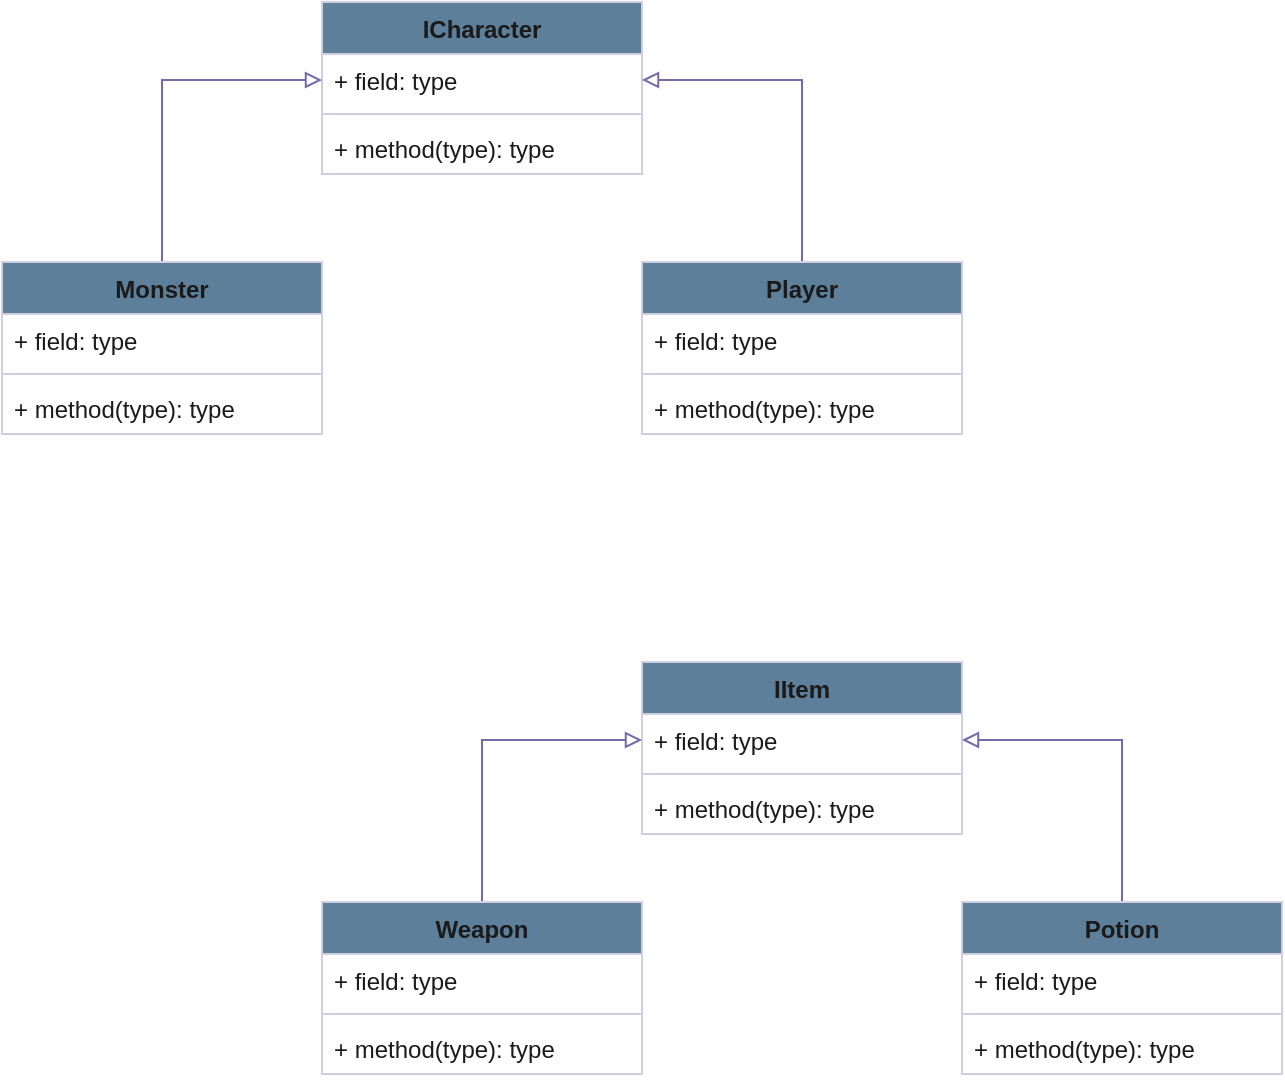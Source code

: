<mxfile version="26.0.11">
  <diagram name="Page-1" id="-QKeQ_01-4eORr1xusL-">
    <mxGraphModel dx="1122" dy="570" grid="1" gridSize="10" guides="1" tooltips="1" connect="1" arrows="1" fold="1" page="1" pageScale="1" pageWidth="850" pageHeight="1100" math="0" shadow="0">
      <root>
        <mxCell id="0" />
        <mxCell id="1" parent="0" />
        <mxCell id="CzToM4taYe6zCgdrfMQN-1" value="ICharacter" style="swimlane;fontStyle=1;align=center;verticalAlign=top;childLayout=stackLayout;horizontal=1;startSize=26;horizontalStack=0;resizeParent=1;resizeParentMax=0;resizeLast=0;collapsible=1;marginBottom=0;whiteSpace=wrap;html=1;labelBackgroundColor=none;fillColor=#5D7F99;strokeColor=#D0CEE2;fontColor=#1A1A1A;" vertex="1" parent="1">
          <mxGeometry x="160" y="70" width="160" height="86" as="geometry" />
        </mxCell>
        <mxCell id="CzToM4taYe6zCgdrfMQN-2" value="+ field: type" style="text;strokeColor=none;fillColor=none;align=left;verticalAlign=top;spacingLeft=4;spacingRight=4;overflow=hidden;rotatable=0;points=[[0,0.5],[1,0.5]];portConstraint=eastwest;whiteSpace=wrap;html=1;labelBackgroundColor=none;fontColor=#1A1A1A;" vertex="1" parent="CzToM4taYe6zCgdrfMQN-1">
          <mxGeometry y="26" width="160" height="26" as="geometry" />
        </mxCell>
        <mxCell id="CzToM4taYe6zCgdrfMQN-3" value="" style="line;strokeWidth=1;fillColor=none;align=left;verticalAlign=middle;spacingTop=-1;spacingLeft=3;spacingRight=3;rotatable=0;labelPosition=right;points=[];portConstraint=eastwest;strokeColor=#D0CEE2;labelBackgroundColor=none;fontColor=#1A1A1A;" vertex="1" parent="CzToM4taYe6zCgdrfMQN-1">
          <mxGeometry y="52" width="160" height="8" as="geometry" />
        </mxCell>
        <mxCell id="CzToM4taYe6zCgdrfMQN-4" value="+ method(type): type" style="text;strokeColor=none;fillColor=none;align=left;verticalAlign=top;spacingLeft=4;spacingRight=4;overflow=hidden;rotatable=0;points=[[0,0.5],[1,0.5]];portConstraint=eastwest;whiteSpace=wrap;html=1;labelBackgroundColor=none;fontColor=#1A1A1A;" vertex="1" parent="CzToM4taYe6zCgdrfMQN-1">
          <mxGeometry y="60" width="160" height="26" as="geometry" />
        </mxCell>
        <mxCell id="CzToM4taYe6zCgdrfMQN-33" style="edgeStyle=orthogonalEdgeStyle;rounded=0;orthogonalLoop=1;jettySize=auto;html=1;exitX=0.5;exitY=0;exitDx=0;exitDy=0;entryX=0;entryY=0.5;entryDx=0;entryDy=0;endArrow=block;endFill=0;labelBackgroundColor=none;strokeColor=#736CA8;fontColor=default;" edge="1" parent="1" source="CzToM4taYe6zCgdrfMQN-5" target="CzToM4taYe6zCgdrfMQN-2">
          <mxGeometry relative="1" as="geometry" />
        </mxCell>
        <mxCell id="CzToM4taYe6zCgdrfMQN-5" value="Monster" style="swimlane;fontStyle=1;align=center;verticalAlign=top;childLayout=stackLayout;horizontal=1;startSize=26;horizontalStack=0;resizeParent=1;resizeParentMax=0;resizeLast=0;collapsible=1;marginBottom=0;whiteSpace=wrap;html=1;labelBackgroundColor=none;fillColor=#5D7F99;strokeColor=#D0CEE2;fontColor=#1A1A1A;" vertex="1" parent="1">
          <mxGeometry y="200" width="160" height="86" as="geometry" />
        </mxCell>
        <mxCell id="CzToM4taYe6zCgdrfMQN-6" value="+ field: type" style="text;strokeColor=none;fillColor=none;align=left;verticalAlign=top;spacingLeft=4;spacingRight=4;overflow=hidden;rotatable=0;points=[[0,0.5],[1,0.5]];portConstraint=eastwest;whiteSpace=wrap;html=1;labelBackgroundColor=none;fontColor=#1A1A1A;" vertex="1" parent="CzToM4taYe6zCgdrfMQN-5">
          <mxGeometry y="26" width="160" height="26" as="geometry" />
        </mxCell>
        <mxCell id="CzToM4taYe6zCgdrfMQN-7" value="" style="line;strokeWidth=1;fillColor=none;align=left;verticalAlign=middle;spacingTop=-1;spacingLeft=3;spacingRight=3;rotatable=0;labelPosition=right;points=[];portConstraint=eastwest;strokeColor=#D0CEE2;labelBackgroundColor=none;fontColor=#1A1A1A;" vertex="1" parent="CzToM4taYe6zCgdrfMQN-5">
          <mxGeometry y="52" width="160" height="8" as="geometry" />
        </mxCell>
        <mxCell id="CzToM4taYe6zCgdrfMQN-8" value="+ method(type): type" style="text;strokeColor=none;fillColor=none;align=left;verticalAlign=top;spacingLeft=4;spacingRight=4;overflow=hidden;rotatable=0;points=[[0,0.5],[1,0.5]];portConstraint=eastwest;whiteSpace=wrap;html=1;labelBackgroundColor=none;fontColor=#1A1A1A;" vertex="1" parent="CzToM4taYe6zCgdrfMQN-5">
          <mxGeometry y="60" width="160" height="26" as="geometry" />
        </mxCell>
        <mxCell id="CzToM4taYe6zCgdrfMQN-34" style="edgeStyle=orthogonalEdgeStyle;rounded=0;orthogonalLoop=1;jettySize=auto;html=1;exitX=0.5;exitY=0;exitDx=0;exitDy=0;entryX=1;entryY=0.5;entryDx=0;entryDy=0;endArrow=block;endFill=0;labelBackgroundColor=none;strokeColor=#736CA8;fontColor=default;" edge="1" parent="1" source="CzToM4taYe6zCgdrfMQN-9" target="CzToM4taYe6zCgdrfMQN-2">
          <mxGeometry relative="1" as="geometry" />
        </mxCell>
        <mxCell id="CzToM4taYe6zCgdrfMQN-9" value="Player" style="swimlane;fontStyle=1;align=center;verticalAlign=top;childLayout=stackLayout;horizontal=1;startSize=26;horizontalStack=0;resizeParent=1;resizeParentMax=0;resizeLast=0;collapsible=1;marginBottom=0;whiteSpace=wrap;html=1;labelBackgroundColor=none;fillColor=#5D7F99;strokeColor=#D0CEE2;fontColor=#1A1A1A;" vertex="1" parent="1">
          <mxGeometry x="320" y="200" width="160" height="86" as="geometry" />
        </mxCell>
        <mxCell id="CzToM4taYe6zCgdrfMQN-10" value="+ field: type" style="text;strokeColor=none;fillColor=none;align=left;verticalAlign=top;spacingLeft=4;spacingRight=4;overflow=hidden;rotatable=0;points=[[0,0.5],[1,0.5]];portConstraint=eastwest;whiteSpace=wrap;html=1;labelBackgroundColor=none;fontColor=#1A1A1A;" vertex="1" parent="CzToM4taYe6zCgdrfMQN-9">
          <mxGeometry y="26" width="160" height="26" as="geometry" />
        </mxCell>
        <mxCell id="CzToM4taYe6zCgdrfMQN-11" value="" style="line;strokeWidth=1;fillColor=none;align=left;verticalAlign=middle;spacingTop=-1;spacingLeft=3;spacingRight=3;rotatable=0;labelPosition=right;points=[];portConstraint=eastwest;strokeColor=#D0CEE2;labelBackgroundColor=none;fontColor=#1A1A1A;" vertex="1" parent="CzToM4taYe6zCgdrfMQN-9">
          <mxGeometry y="52" width="160" height="8" as="geometry" />
        </mxCell>
        <mxCell id="CzToM4taYe6zCgdrfMQN-12" value="+ method(type): type" style="text;strokeColor=none;fillColor=none;align=left;verticalAlign=top;spacingLeft=4;spacingRight=4;overflow=hidden;rotatable=0;points=[[0,0.5],[1,0.5]];portConstraint=eastwest;whiteSpace=wrap;html=1;labelBackgroundColor=none;fontColor=#1A1A1A;" vertex="1" parent="CzToM4taYe6zCgdrfMQN-9">
          <mxGeometry y="60" width="160" height="26" as="geometry" />
        </mxCell>
        <mxCell id="CzToM4taYe6zCgdrfMQN-13" value="IItem" style="swimlane;fontStyle=1;align=center;verticalAlign=top;childLayout=stackLayout;horizontal=1;startSize=26;horizontalStack=0;resizeParent=1;resizeParentMax=0;resizeLast=0;collapsible=1;marginBottom=0;whiteSpace=wrap;html=1;labelBackgroundColor=none;fillColor=#5D7F99;strokeColor=#D0CEE2;fontColor=#1A1A1A;" vertex="1" parent="1">
          <mxGeometry x="320" y="400" width="160" height="86" as="geometry" />
        </mxCell>
        <mxCell id="CzToM4taYe6zCgdrfMQN-14" value="+ field: type" style="text;strokeColor=none;fillColor=none;align=left;verticalAlign=top;spacingLeft=4;spacingRight=4;overflow=hidden;rotatable=0;points=[[0,0.5],[1,0.5]];portConstraint=eastwest;whiteSpace=wrap;html=1;labelBackgroundColor=none;fontColor=#1A1A1A;" vertex="1" parent="CzToM4taYe6zCgdrfMQN-13">
          <mxGeometry y="26" width="160" height="26" as="geometry" />
        </mxCell>
        <mxCell id="CzToM4taYe6zCgdrfMQN-15" value="" style="line;strokeWidth=1;fillColor=none;align=left;verticalAlign=middle;spacingTop=-1;spacingLeft=3;spacingRight=3;rotatable=0;labelPosition=right;points=[];portConstraint=eastwest;strokeColor=#D0CEE2;labelBackgroundColor=none;fontColor=#1A1A1A;" vertex="1" parent="CzToM4taYe6zCgdrfMQN-13">
          <mxGeometry y="52" width="160" height="8" as="geometry" />
        </mxCell>
        <mxCell id="CzToM4taYe6zCgdrfMQN-16" value="+ method(type): type" style="text;strokeColor=none;fillColor=none;align=left;verticalAlign=top;spacingLeft=4;spacingRight=4;overflow=hidden;rotatable=0;points=[[0,0.5],[1,0.5]];portConstraint=eastwest;whiteSpace=wrap;html=1;labelBackgroundColor=none;fontColor=#1A1A1A;" vertex="1" parent="CzToM4taYe6zCgdrfMQN-13">
          <mxGeometry y="60" width="160" height="26" as="geometry" />
        </mxCell>
        <mxCell id="CzToM4taYe6zCgdrfMQN-35" style="edgeStyle=orthogonalEdgeStyle;rounded=0;orthogonalLoop=1;jettySize=auto;html=1;exitX=0.5;exitY=0;exitDx=0;exitDy=0;entryX=0;entryY=0.5;entryDx=0;entryDy=0;endArrow=block;endFill=0;labelBackgroundColor=none;strokeColor=#736CA8;fontColor=default;" edge="1" parent="1" source="CzToM4taYe6zCgdrfMQN-17" target="CzToM4taYe6zCgdrfMQN-14">
          <mxGeometry relative="1" as="geometry" />
        </mxCell>
        <mxCell id="CzToM4taYe6zCgdrfMQN-17" value="Weapon" style="swimlane;fontStyle=1;align=center;verticalAlign=top;childLayout=stackLayout;horizontal=1;startSize=26;horizontalStack=0;resizeParent=1;resizeParentMax=0;resizeLast=0;collapsible=1;marginBottom=0;whiteSpace=wrap;html=1;labelBackgroundColor=none;fillColor=#5D7F99;strokeColor=#D0CEE2;fontColor=#1A1A1A;" vertex="1" parent="1">
          <mxGeometry x="160" y="520" width="160" height="86" as="geometry" />
        </mxCell>
        <mxCell id="CzToM4taYe6zCgdrfMQN-18" value="+ field: type" style="text;strokeColor=none;fillColor=none;align=left;verticalAlign=top;spacingLeft=4;spacingRight=4;overflow=hidden;rotatable=0;points=[[0,0.5],[1,0.5]];portConstraint=eastwest;whiteSpace=wrap;html=1;labelBackgroundColor=none;fontColor=#1A1A1A;" vertex="1" parent="CzToM4taYe6zCgdrfMQN-17">
          <mxGeometry y="26" width="160" height="26" as="geometry" />
        </mxCell>
        <mxCell id="CzToM4taYe6zCgdrfMQN-19" value="" style="line;strokeWidth=1;fillColor=none;align=left;verticalAlign=middle;spacingTop=-1;spacingLeft=3;spacingRight=3;rotatable=0;labelPosition=right;points=[];portConstraint=eastwest;strokeColor=#D0CEE2;labelBackgroundColor=none;fontColor=#1A1A1A;" vertex="1" parent="CzToM4taYe6zCgdrfMQN-17">
          <mxGeometry y="52" width="160" height="8" as="geometry" />
        </mxCell>
        <mxCell id="CzToM4taYe6zCgdrfMQN-20" value="+ method(type): type" style="text;strokeColor=none;fillColor=none;align=left;verticalAlign=top;spacingLeft=4;spacingRight=4;overflow=hidden;rotatable=0;points=[[0,0.5],[1,0.5]];portConstraint=eastwest;whiteSpace=wrap;html=1;labelBackgroundColor=none;fontColor=#1A1A1A;" vertex="1" parent="CzToM4taYe6zCgdrfMQN-17">
          <mxGeometry y="60" width="160" height="26" as="geometry" />
        </mxCell>
        <mxCell id="CzToM4taYe6zCgdrfMQN-36" style="edgeStyle=orthogonalEdgeStyle;rounded=0;orthogonalLoop=1;jettySize=auto;html=1;exitX=0.5;exitY=0;exitDx=0;exitDy=0;entryX=1;entryY=0.5;entryDx=0;entryDy=0;endArrow=block;endFill=0;labelBackgroundColor=none;strokeColor=#736CA8;fontColor=default;" edge="1" parent="1" source="CzToM4taYe6zCgdrfMQN-21" target="CzToM4taYe6zCgdrfMQN-14">
          <mxGeometry relative="1" as="geometry" />
        </mxCell>
        <mxCell id="CzToM4taYe6zCgdrfMQN-21" value="Potion" style="swimlane;fontStyle=1;align=center;verticalAlign=top;childLayout=stackLayout;horizontal=1;startSize=26;horizontalStack=0;resizeParent=1;resizeParentMax=0;resizeLast=0;collapsible=1;marginBottom=0;whiteSpace=wrap;html=1;labelBackgroundColor=none;fillColor=#5D7F99;strokeColor=#D0CEE2;fontColor=#1A1A1A;" vertex="1" parent="1">
          <mxGeometry x="480" y="520" width="160" height="86" as="geometry" />
        </mxCell>
        <mxCell id="CzToM4taYe6zCgdrfMQN-22" value="+ field: type" style="text;strokeColor=none;fillColor=none;align=left;verticalAlign=top;spacingLeft=4;spacingRight=4;overflow=hidden;rotatable=0;points=[[0,0.5],[1,0.5]];portConstraint=eastwest;whiteSpace=wrap;html=1;labelBackgroundColor=none;fontColor=#1A1A1A;" vertex="1" parent="CzToM4taYe6zCgdrfMQN-21">
          <mxGeometry y="26" width="160" height="26" as="geometry" />
        </mxCell>
        <mxCell id="CzToM4taYe6zCgdrfMQN-23" value="" style="line;strokeWidth=1;fillColor=none;align=left;verticalAlign=middle;spacingTop=-1;spacingLeft=3;spacingRight=3;rotatable=0;labelPosition=right;points=[];portConstraint=eastwest;strokeColor=#D0CEE2;labelBackgroundColor=none;fontColor=#1A1A1A;" vertex="1" parent="CzToM4taYe6zCgdrfMQN-21">
          <mxGeometry y="52" width="160" height="8" as="geometry" />
        </mxCell>
        <mxCell id="CzToM4taYe6zCgdrfMQN-24" value="+ method(type): type" style="text;strokeColor=none;fillColor=none;align=left;verticalAlign=top;spacingLeft=4;spacingRight=4;overflow=hidden;rotatable=0;points=[[0,0.5],[1,0.5]];portConstraint=eastwest;whiteSpace=wrap;html=1;labelBackgroundColor=none;fontColor=#1A1A1A;" vertex="1" parent="CzToM4taYe6zCgdrfMQN-21">
          <mxGeometry y="60" width="160" height="26" as="geometry" />
        </mxCell>
      </root>
    </mxGraphModel>
  </diagram>
</mxfile>
